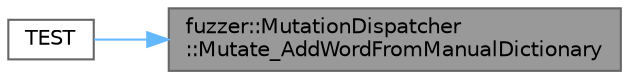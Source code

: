 digraph "fuzzer::MutationDispatcher::Mutate_AddWordFromManualDictionary"
{
 // LATEX_PDF_SIZE
  bgcolor="transparent";
  edge [fontname=Helvetica,fontsize=10,labelfontname=Helvetica,labelfontsize=10];
  node [fontname=Helvetica,fontsize=10,shape=box,height=0.2,width=0.4];
  rankdir="RL";
  Node1 [id="Node000001",label="fuzzer::MutationDispatcher\l::Mutate_AddWordFromManualDictionary",height=0.2,width=0.4,color="gray40", fillcolor="grey60", style="filled", fontcolor="black",tooltip="Mutates data by adding a word from the manual dictionary."];
  Node1 -> Node2 [id="edge1_Node000001_Node000002",dir="back",color="steelblue1",style="solid",tooltip=" "];
  Node2 [id="Node000002",label="TEST",height=0.2,width=0.4,color="grey40", fillcolor="white", style="filled",URL="$_fuzzer_unittest_8cpp.html#a834d88310acb73e27857275302140860",tooltip=" "];
}
